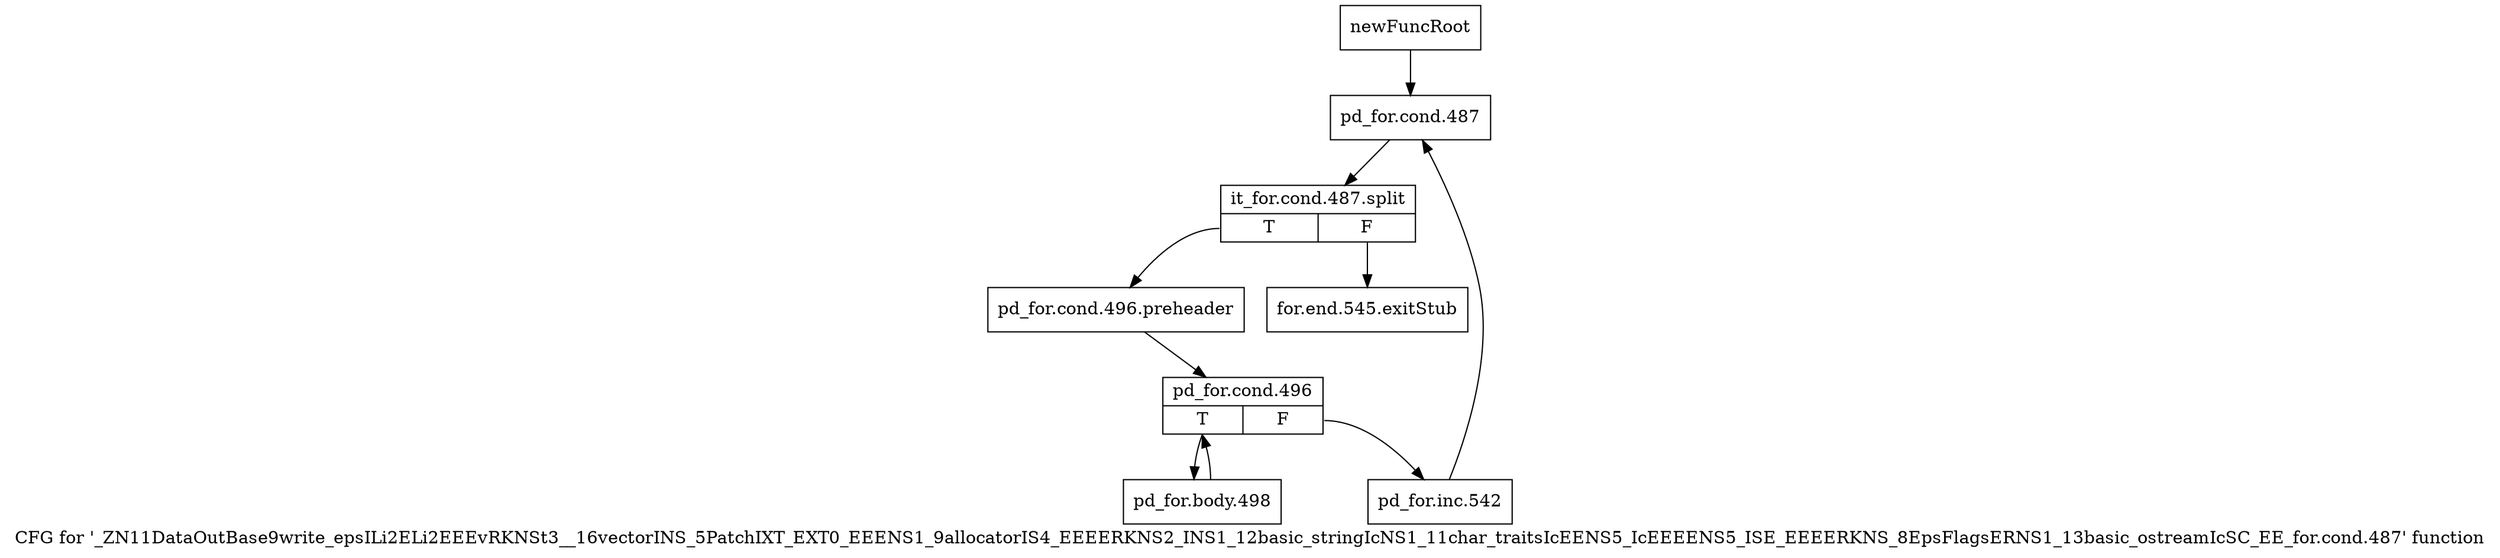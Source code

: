 digraph "CFG for '_ZN11DataOutBase9write_epsILi2ELi2EEEvRKNSt3__16vectorINS_5PatchIXT_EXT0_EEENS1_9allocatorIS4_EEEERKNS2_INS1_12basic_stringIcNS1_11char_traitsIcEENS5_IcEEEENS5_ISE_EEEERKNS_8EpsFlagsERNS1_13basic_ostreamIcSC_EE_for.cond.487' function" {
	label="CFG for '_ZN11DataOutBase9write_epsILi2ELi2EEEvRKNSt3__16vectorINS_5PatchIXT_EXT0_EEENS1_9allocatorIS4_EEEERKNS2_INS1_12basic_stringIcNS1_11char_traitsIcEENS5_IcEEEENS5_ISE_EEEERKNS_8EpsFlagsERNS1_13basic_ostreamIcSC_EE_for.cond.487' function";

	Node0x8bef760 [shape=record,label="{newFuncRoot}"];
	Node0x8bef760 -> Node0x8bef800;
	Node0x8bef7b0 [shape=record,label="{for.end.545.exitStub}"];
	Node0x8bef800 [shape=record,label="{pd_for.cond.487}"];
	Node0x8bef800 -> Node0xb745c30;
	Node0xb745c30 [shape=record,label="{it_for.cond.487.split|{<s0>T|<s1>F}}"];
	Node0xb745c30:s0 -> Node0x8bef850;
	Node0xb745c30:s1 -> Node0x8bef7b0;
	Node0x8bef850 [shape=record,label="{pd_for.cond.496.preheader}"];
	Node0x8bef850 -> Node0x8bef8a0;
	Node0x8bef8a0 [shape=record,label="{pd_for.cond.496|{<s0>T|<s1>F}}"];
	Node0x8bef8a0:s0 -> Node0x8bef940;
	Node0x8bef8a0:s1 -> Node0x8bef8f0;
	Node0x8bef8f0 [shape=record,label="{pd_for.inc.542}"];
	Node0x8bef8f0 -> Node0x8bef800;
	Node0x8bef940 [shape=record,label="{pd_for.body.498}"];
	Node0x8bef940 -> Node0x8bef8a0;
}
